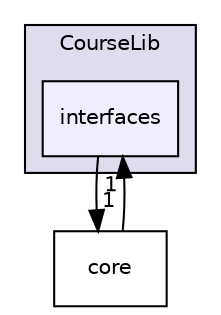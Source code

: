 digraph "Course/CourseLib/interfaces" {
  compound=true
  node [ fontsize="10", fontname="Helvetica"];
  edge [ labelfontsize="10", labelfontname="Helvetica"];
  subgraph clusterdir_073dd5d248e348c36f44047f329142b1 {
    graph [ bgcolor="#ddddee", pencolor="black", label="CourseLib" fontname="Helvetica", fontsize="10", URL="dir_073dd5d248e348c36f44047f329142b1.html"]
  dir_31ecbf5764a97f048ee4b40f23fa60f9 [shape=box, label="interfaces", style="filled", fillcolor="#eeeeff", pencolor="black", URL="dir_31ecbf5764a97f048ee4b40f23fa60f9.html"];
  }
  dir_f0c2f1e2669e4839cf697743412b9102 [shape=box label="core" URL="dir_f0c2f1e2669e4839cf697743412b9102.html"];
  dir_31ecbf5764a97f048ee4b40f23fa60f9->dir_f0c2f1e2669e4839cf697743412b9102 [headlabel="1", labeldistance=1.5 headhref="dir_000006_000003.html"];
  dir_f0c2f1e2669e4839cf697743412b9102->dir_31ecbf5764a97f048ee4b40f23fa60f9 [headlabel="1", labeldistance=1.5 headhref="dir_000003_000006.html"];
}
